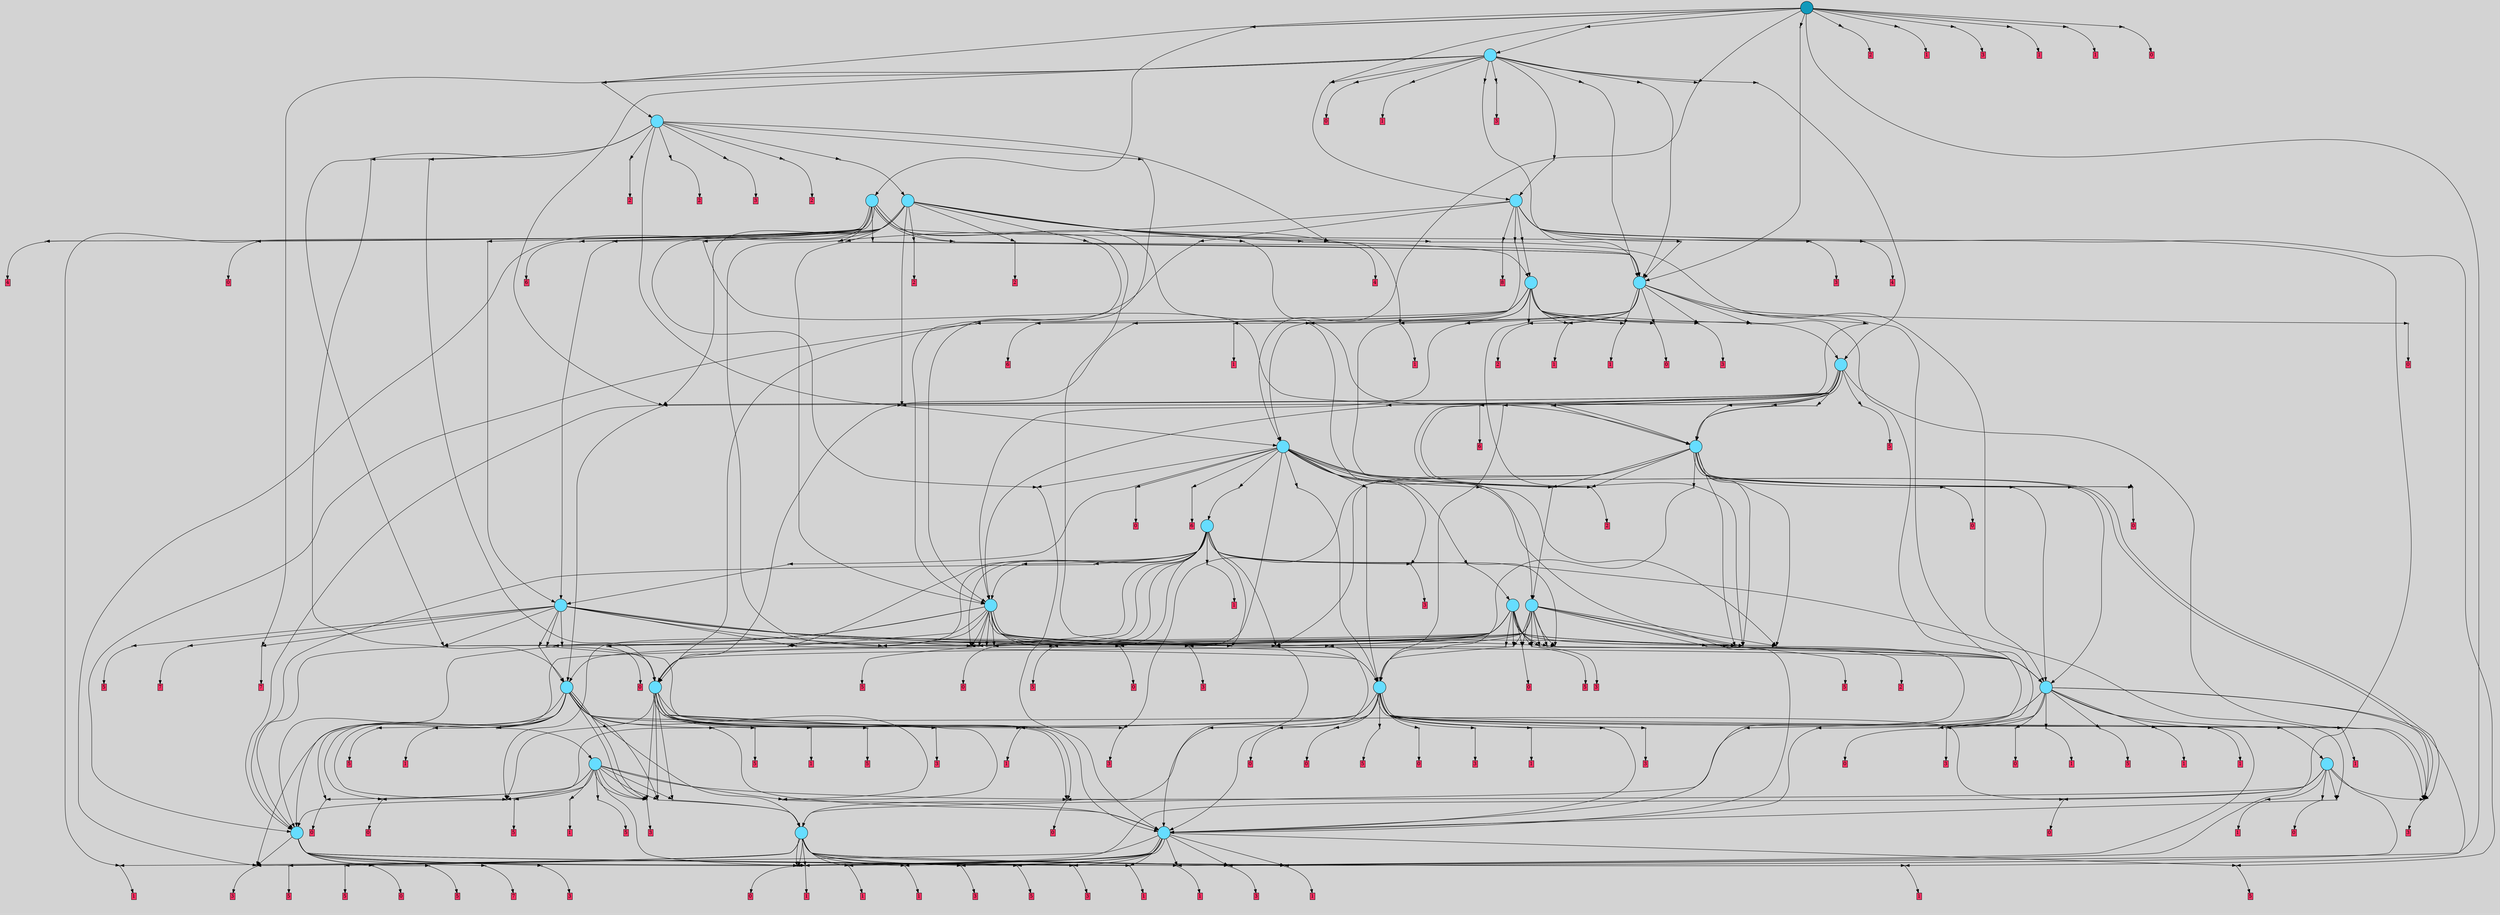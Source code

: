 // File exported with GEGELATI v1.3.1
// On the 2024-07-15 15:25:45
// With the MARL::MarlTPGGraphDotExporter
digraph{
	graph[pad = "0.212, 0.055" bgcolor = lightgray]
	node[shape=circle style = filled label = ""]
		T0 [fillcolor="#66ddff"]
		T1 [fillcolor="#66ddff"]
		T2 [fillcolor="#66ddff"]
		T3 [fillcolor="#66ddff"]
		T4 [fillcolor="#66ddff"]
		T5 [fillcolor="#66ddff"]
		T6 [fillcolor="#66ddff"]
		T7 [fillcolor="#66ddff"]
		T8 [fillcolor="#66ddff"]
		T9 [fillcolor="#66ddff"]
		T10 [fillcolor="#66ddff"]
		T12 [fillcolor="#66ddff"]
		T13 [fillcolor="#66ddff"]
		T14 [fillcolor="#66ddff"]
		T15 [fillcolor="#66ddff"]
		T16 [fillcolor="#66ddff"]
		T17 [fillcolor="#66ddff"]
		T18 [fillcolor="#66ddff"]
		T19 [fillcolor="#66ddff"]
		T21 [fillcolor="#66ddff"]
		T23 [fillcolor="#66ddff"]
		T65 [fillcolor="#66ddff"]
		T587 [fillcolor="#66ddff"]
		T729 [fillcolor="#66ddff"]
		T762 [fillcolor="#1199bb"]
		P41048 [fillcolor="#cccccc" shape=point] //
		I41048 [shape=box style=invis label="7|0&2|6#4|6&#92;n1|5&2|2#0|4&#92;n5|2&4|0#4|2&#92;n1|1&1|7#3|3&#92;n"]
		P41048 -> I41048[style=invis]
		A20119 [fillcolor="#ff3366" shape=box margin=0.03 width=0 height=0 label="1"]
		T0 -> P41048 -> A20119
		P41049 [fillcolor="#cccccc" shape=point] //
		I41049 [shape=box style=invis label="5|4&4|7#1|7&#92;n7|4&4|7#0|3&#92;n0|0&2|5#0|4&#92;n3|5&4|6#0|6&#92;n"]
		P41049 -> I41049[style=invis]
		A20120 [fillcolor="#ff3366" shape=box margin=0.03 width=0 height=0 label="3"]
		T0 -> P41049 -> A20120
		P41050 [fillcolor="#cccccc" shape=point] //
		I41050 [shape=box style=invis label="2|0&0|0#3|4&#92;n6|0&4|7#4|2&#92;n0|7&0|7#2|3&#92;n7|7&1|7#0|4&#92;n5|7&2|6#2|0&#92;n7|4&1|3#3|3&#92;n"]
		P41050 -> I41050[style=invis]
		A20121 [fillcolor="#ff3366" shape=box margin=0.03 width=0 height=0 label="3"]
		T0 -> P41050 -> A20121
		P41051 [fillcolor="#cccccc" shape=point] //
		I41051 [shape=box style=invis label="0|0&0|1#2|4&#92;n"]
		P41051 -> I41051[style=invis]
		A20122 [fillcolor="#ff3366" shape=box margin=0.03 width=0 height=0 label="1"]
		T0 -> P41051 -> A20122
		P41052 [fillcolor="#cccccc" shape=point] //
		I41052 [shape=box style=invis label="2|0&2|1#1|6&#92;n8|4&2|1#3|3&#92;n"]
		P41052 -> I41052[style=invis]
		A20123 [fillcolor="#ff3366" shape=box margin=0.03 width=0 height=0 label="0"]
		T0 -> P41052 -> A20123
		P41053 [fillcolor="#cccccc" shape=point] //
		I41053 [shape=box style=invis label="8|4&1|1#3|3&#92;n2|0&2|1#1|6&#92;n"]
		P41053 -> I41053[style=invis]
		A20124 [fillcolor="#ff3366" shape=box margin=0.03 width=0 height=0 label="0"]
		T0 -> P41053 -> A20124
		P41054 [fillcolor="#cccccc" shape=point] //
		I41054 [shape=box style=invis label="0|6&3|6#4|6&#92;n7|3&1|1#0|3&#92;n5|1&2|7#3|7&#92;n6|3&3|4#1|7&#92;n"]
		P41054 -> I41054[style=invis]
		A20125 [fillcolor="#ff3366" shape=box margin=0.03 width=0 height=0 label="1"]
		T0 -> P41054 -> A20125
		P41055 [fillcolor="#cccccc" shape=point] //
		I41055 [shape=box style=invis label="2|3&0|3#0|1&#92;n7|4&3|4#1|1&#92;n7|0&3|6#4|6&#92;n1|3&1|4#0|6&#92;n"]
		P41055 -> I41055[style=invis]
		A20126 [fillcolor="#ff3366" shape=box margin=0.03 width=0 height=0 label="5"]
		T0 -> P41055 -> A20126
		P41056 [fillcolor="#cccccc" shape=point] //
		I41056 [shape=box style=invis label="7|0&2|7#4|1&#92;n4|4&2|5#1|1&#92;n8|5&3|3#4|2&#92;n2|5&2|3#2|0&#92;n5|4&1|6#4|7&#92;n0|3&3|0#0|6&#92;n"]
		P41056 -> I41056[style=invis]
		A20127 [fillcolor="#ff3366" shape=box margin=0.03 width=0 height=0 label="7"]
		T0 -> P41056 -> A20127
		P41057 [fillcolor="#cccccc" shape=point] //
		I41057 [shape=box style=invis label="1|4&2|5#2|3&#92;n6|4&3|5#1|6&#92;n8|7&3|5#4|2&#92;n3|0&4|0#2|5&#92;n"]
		P41057 -> I41057[style=invis]
		A20128 [fillcolor="#ff3366" shape=box margin=0.03 width=0 height=0 label="3"]
		T0 -> P41057 -> A20128
		T1 -> P41048
		P41058 [fillcolor="#cccccc" shape=point] //
		I41058 [shape=box style=invis label="7|1&3|3#3|3&#92;n5|4&4|7#1|7&#92;n7|4&4|7#0|3&#92;n0|0&2|5#0|4&#92;n3|5&4|6#0|6&#92;n"]
		P41058 -> I41058[style=invis]
		A20129 [fillcolor="#ff3366" shape=box margin=0.03 width=0 height=0 label="3"]
		T1 -> P41058 -> A20129
		T1 -> P41050
		P41059 [fillcolor="#cccccc" shape=point] //
		I41059 [shape=box style=invis label="0|0&0|4#2|4&#92;n"]
		P41059 -> I41059[style=invis]
		A20130 [fillcolor="#ff3366" shape=box margin=0.03 width=0 height=0 label="1"]
		T1 -> P41059 -> A20130
		T1 -> P41053
		T1 -> P41054
		P41060 [fillcolor="#cccccc" shape=point] //
		I41060 [shape=box style=invis label="0|6&3|6#4|6&#92;n5|1&2|7#3|7&#92;n7|3&4|1#0|3&#92;n"]
		P41060 -> I41060[style=invis]
		A20131 [fillcolor="#ff3366" shape=box margin=0.03 width=0 height=0 label="1"]
		T1 -> P41060 -> A20131
		T1 -> P41053
		P41061 [fillcolor="#cccccc" shape=point] //
		I41061 [shape=box style=invis label="7|5&0|1#3|3&#92;n7|3&1|1#0|5&#92;n7|5&2|7#2|3&#92;n0|6&3|6#4|6&#92;n2|0&2|3#1|1&#92;n5|3&1|0#4|5&#92;n"]
		P41061 -> I41061[style=invis]
		A20132 [fillcolor="#ff3366" shape=box margin=0.03 width=0 height=0 label="1"]
		T1 -> P41061 -> A20132
		P41062 [fillcolor="#cccccc" shape=point] //
		I41062 [shape=box style=invis label="0|0&2|5#0|4&#92;n5|4&4|7#1|7&#92;n2|3&0|7#3|6&#92;n5|7&1|0#1|1&#92;n"]
		P41062 -> I41062[style=invis]
		A20133 [fillcolor="#ff3366" shape=box margin=0.03 width=0 height=0 label="3"]
		T1 -> P41062 -> A20133
		T1 -> P41051
		P41063 [fillcolor="#cccccc" shape=point] //
		I41063 [shape=box style=invis label="7|4&3|4#1|1&#92;n7|0&2|6#4|6&#92;n2|3&0|3#0|1&#92;n"]
		P41063 -> I41063[style=invis]
		A20134 [fillcolor="#ff3366" shape=box margin=0.03 width=0 height=0 label="5"]
		T1 -> P41063 -> A20134
		T1 -> P41049
		P41064 [fillcolor="#cccccc" shape=point] //
		I41064 [shape=box style=invis label="7|0&3|6#4|5&#92;n3|2&1|7#3|2&#92;n2|3&0|3#0|1&#92;n4|4&1|7#1|5&#92;n"]
		P41064 -> I41064[style=invis]
		A20135 [fillcolor="#ff3366" shape=box margin=0.03 width=0 height=0 label="5"]
		T1 -> P41064 -> A20135
		T2 -> P41048
		T2 -> P41058
		T2 -> P41050
		T2 -> P41059
		T2 -> P41053
		T2 -> P41060
		T2 -> P41053
		T2 -> P41061
		T2 -> P41062
		P41065 [fillcolor="#cccccc" shape=point] //
		I41065 [shape=box style=invis label="7|0&0|6#4|6&#92;n7|4&3|4#1|1&#92;n"]
		P41065 -> I41065[style=invis]
		A20136 [fillcolor="#ff3366" shape=box margin=0.03 width=0 height=0 label="5"]
		T2 -> P41065 -> A20136
		P41066 [fillcolor="#cccccc" shape=point] //
		I41066 [shape=box style=invis label="4|4&1|7#1|5&#92;n3|2&1|7#3|2&#92;n2|3&0|3#3|1&#92;n7|0&3|6#4|5&#92;n"]
		P41066 -> I41066[style=invis]
		A20137 [fillcolor="#ff3366" shape=box margin=0.03 width=0 height=0 label="5"]
		T2 -> P41066 -> A20137
		P41067 [fillcolor="#cccccc" shape=point] //
		I41067 [shape=box style=invis label="2|0&2|3#1|1&#92;n7|5&0|1#3|3&#92;n5|1&1|0#4|5&#92;n0|6&3|7#4|6&#92;n7|5&2|7#2|3&#92;n"]
		P41067 -> I41067[style=invis]
		A20138 [fillcolor="#ff3366" shape=box margin=0.03 width=0 height=0 label="1"]
		T2 -> P41067 -> A20138
		P41068 [fillcolor="#cccccc" shape=point] //
		I41068 [shape=box style=invis label="4|0&2|4#3|0&#92;n7|3&1|1#0|3&#92;n0|6&3|6#0|6&#92;n2|6&3|7#4|2&#92;n6|3&3|4#1|7&#92;n"]
		P41068 -> I41068[style=invis]
		A20139 [fillcolor="#ff3366" shape=box margin=0.03 width=0 height=0 label="1"]
		T2 -> P41068 -> A20139
		T2 -> P41063
		P41069 [fillcolor="#cccccc" shape=point] //
		I41069 [shape=box style=invis label="7|7&4|0#4|1&#92;n8|6&1|7#0|2&#92;n7|0&0|4#0|7&#92;n5|1&0|6#2|4&#92;n"]
		P41069 -> I41069[style=invis]
		A20140 [fillcolor="#ff3366" shape=box margin=0.03 width=0 height=0 label="0"]
		T3 -> P41069 -> A20140
		P41070 [fillcolor="#cccccc" shape=point] //
		I41070 [shape=box style=invis label="7|5&0|1#3|3&#92;n7|5&1|7#2|3&#92;n2|0&2|3#1|1&#92;n7|3&1|1#0|1&#92;n4|6&1|0#0|5&#92;n0|6&3|6#4|6&#92;n5|0&4|1#2|3&#92;n"]
		P41070 -> I41070[style=invis]
		A20141 [fillcolor="#ff3366" shape=box margin=0.03 width=0 height=0 label="1"]
		T3 -> P41070 -> A20141
		T3 -> P41053
		P41071 [fillcolor="#cccccc" shape=point] //
		I41071 [shape=box style=invis label="4|0&3|4#1|4&#92;n5|6&4|5#1|1&#92;n5|3&2|2#2|6&#92;n"]
		P41071 -> I41071[style=invis]
		T3 -> P41071 -> T1
		P41072 [fillcolor="#cccccc" shape=point] //
		I41072 [shape=box style=invis label="4|5&0|0#0|0&#92;n2|0&2|1#3|6&#92;n8|4&1|1#3|3&#92;n"]
		P41072 -> I41072[style=invis]
		A20142 [fillcolor="#ff3366" shape=box margin=0.03 width=0 height=0 label="0"]
		T3 -> P41072 -> A20142
		P41073 [fillcolor="#cccccc" shape=point] //
		I41073 [shape=box style=invis label="5|0&2|1#1|6&#92;n8|4&1|1#3|3&#92;n"]
		P41073 -> I41073[style=invis]
		A20143 [fillcolor="#ff3366" shape=box margin=0.03 width=0 height=0 label="0"]
		T3 -> P41073 -> A20143
		P41074 [fillcolor="#cccccc" shape=point] //
		I41074 [shape=box style=invis label="2|0&4|0#2|5&#92;n5|3&4|0#1|7&#92;n6|4&3|5#1|6&#92;n"]
		P41074 -> I41074[style=invis]
		A20144 [fillcolor="#ff3366" shape=box margin=0.03 width=0 height=0 label="3"]
		T3 -> P41074 -> A20144
		T3 -> P41061
		P41075 [fillcolor="#cccccc" shape=point] //
		I41075 [shape=box style=invis label="3|0&2|5#0|2&#92;n"]
		P41075 -> I41075[style=invis]
		A20145 [fillcolor="#ff3366" shape=box margin=0.03 width=0 height=0 label="3"]
		T4 -> P41075 -> A20145
		P41076 [fillcolor="#cccccc" shape=point] //
		I41076 [shape=box style=invis label="2|3&0|3#0|1&#92;n5|4&4|3#2|4&#92;n5|4&3|4#1|1&#92;n2|0&2|6#4|6&#92;n0|3&2|5#0|0&#92;n"]
		P41076 -> I41076[style=invis]
		T4 -> P41076 -> T2
		T4 -> P41073
		P41077 [fillcolor="#cccccc" shape=point] //
		I41077 [shape=box style=invis label="7|2&4|6#3|3&#92;n3|0&4|7#3|2&#92;n2|3&0|3#1|5&#92;n"]
		P41077 -> I41077[style=invis]
		T4 -> P41077 -> T2
		P41078 [fillcolor="#cccccc" shape=point] //
		I41078 [shape=box style=invis label="3|2&1|7#4|2&#92;n2|7&0|3#0|1&#92;n7|0&3|6#4|5&#92;n3|7&0|4#2|3&#92;n6|0&1|5#1|4&#92;n4|4&1|7#2|5&#92;n7|2&3|4#1|1&#92;n"]
		P41078 -> I41078[style=invis]
		A20146 [fillcolor="#ff3366" shape=box margin=0.03 width=0 height=0 label="5"]
		T4 -> P41078 -> A20146
		T4 -> P41053
		P41079 [fillcolor="#cccccc" shape=point] //
		I41079 [shape=box style=invis label="2|0&2|1#1|6&#92;n8|1&2|2#4|4&#92;n5|2&3|7#4|2&#92;n5|0&1|0#2|1&#92;n"]
		P41079 -> I41079[style=invis]
		A20147 [fillcolor="#ff3366" shape=box margin=0.03 width=0 height=0 label="0"]
		T4 -> P41079 -> A20147
		P41080 [fillcolor="#cccccc" shape=point] //
		I41080 [shape=box style=invis label="0|6&3|6#0|6&#92;n7|3&1|1#0|3&#92;n4|0&2|4#3|0&#92;n0|3&0|3#2|7&#92;n2|6&3|7#4|2&#92;n6|3&3|4#1|7&#92;n"]
		P41080 -> I41080[style=invis]
		A20148 [fillcolor="#ff3366" shape=box margin=0.03 width=0 height=0 label="1"]
		T4 -> P41080 -> A20148
		P41081 [fillcolor="#cccccc" shape=point] //
		I41081 [shape=box style=invis label="2|3&0|3#0|1&#92;n7|1&3|6#4|6&#92;n"]
		P41081 -> I41081[style=invis]
		A20149 [fillcolor="#ff3366" shape=box margin=0.03 width=0 height=0 label="5"]
		T4 -> P41081 -> A20149
		P41082 [fillcolor="#cccccc" shape=point] //
		I41082 [shape=box style=invis label="2|0&2|1#3|7&#92;n4|5&0|0#0|0&#92;n"]
		P41082 -> I41082[style=invis]
		A20150 [fillcolor="#ff3366" shape=box margin=0.03 width=0 height=0 label="0"]
		T4 -> P41082 -> A20150
		P41083 [fillcolor="#cccccc" shape=point] //
		I41083 [shape=box style=invis label="2|0&2|3#1|1&#92;n7|5&0|1#3|3&#92;n7|3&1|1#0|5&#92;n7|5&2|7#2|3&#92;n0|6&3|6#4|6&#92;n6|4&2|3#2|4&#92;n5|7&1|0#4|5&#92;n"]
		P41083 -> I41083[style=invis]
		T4 -> P41083 -> T0
		P41084 [fillcolor="#cccccc" shape=point] //
		I41084 [shape=box style=invis label="7|5&4|6#4|2&#92;n1|0&4|1#2|3&#92;n5|3&4|7#2|3&#92;n"]
		P41084 -> I41084[style=invis]
		T4 -> P41084 -> T1
		T4 -> P41075
		P41085 [fillcolor="#cccccc" shape=point] //
		I41085 [shape=box style=invis label="2|3&0|3#0|1&#92;n5|4&4|6#2|4&#92;n5|4&3|4#1|1&#92;n2|0&2|6#4|6&#92;n"]
		P41085 -> I41085[style=invis]
		T5 -> P41085 -> T2
		P41086 [fillcolor="#cccccc" shape=point] //
		I41086 [shape=box style=invis label="3|4&4|5#3|3&#92;n4|7&3|3#2|6&#92;n8|0&4|0#3|2&#92;n"]
		P41086 -> I41086[style=invis]
		T5 -> P41086 -> T3
		P41087 [fillcolor="#cccccc" shape=point] //
		I41087 [shape=box style=invis label="6|4&3|5#1|7&#92;n3|0&4|0#2|5&#92;n8|7&2|5#4|2&#92;n1|4&2|5#2|3&#92;n"]
		P41087 -> I41087[style=invis]
		A20151 [fillcolor="#ff3366" shape=box margin=0.03 width=0 height=0 label="3"]
		T5 -> P41087 -> A20151
		P41088 [fillcolor="#cccccc" shape=point] //
		I41088 [shape=box style=invis label="8|6&1|7#0|1&#92;n7|7&4|0#4|1&#92;n7|0&0|4#0|7&#92;n5|1&0|6#2|4&#92;n"]
		P41088 -> I41088[style=invis]
		A20152 [fillcolor="#ff3366" shape=box margin=0.03 width=0 height=0 label="0"]
		T5 -> P41088 -> A20152
		T5 -> P41074
		P41089 [fillcolor="#cccccc" shape=point] //
		I41089 [shape=box style=invis label="7|5&0|1#3|3&#92;n7|5&1|7#2|3&#92;n5|0&4|1#2|3&#92;n7|3&1|1#0|5&#92;n4|6&1|0#0|5&#92;n0|6&3|6#4|6&#92;n2|0&2|3#1|1&#92;n5|3&1|0#4|5&#92;n"]
		P41089 -> I41089[style=invis]
		A20153 [fillcolor="#ff3366" shape=box margin=0.03 width=0 height=0 label="1"]
		T5 -> P41089 -> A20153
		P41090 [fillcolor="#cccccc" shape=point] //
		I41090 [shape=box style=invis label="0|2&4|6#1|3&#92;n2|3&0|3#0|5&#92;n3|2&1|7#3|2&#92;n7|0&3|6#4|6&#92;n7|4&3|4#1|1&#92;n"]
		P41090 -> I41090[style=invis]
		A20154 [fillcolor="#ff3366" shape=box margin=0.03 width=0 height=0 label="5"]
		T5 -> P41090 -> A20154
		P41091 [fillcolor="#cccccc" shape=point] //
		I41091 [shape=box style=invis label="8|7&3|1#0|7&#92;n0|5&3|3#2|2&#92;n4|0&2|4#1|4&#92;n5|6&4|5#1|1&#92;n5|5&4|2#2|6&#92;n"]
		P41091 -> I41091[style=invis]
		T5 -> P41091 -> T1
		T5 -> P41067
		P41092 [fillcolor="#cccccc" shape=point] //
		I41092 [shape=box style=invis label="6|4&2|0#0|7&#92;n0|6&2|2#1|2&#92;n7|6&0|1#4|1&#92;n0|5&4|0#3|3&#92;n3|0&1|2#2|0&#92;n"]
		P41092 -> I41092[style=invis]
		A20155 [fillcolor="#ff3366" shape=box margin=0.03 width=0 height=0 label="0"]
		T5 -> P41092 -> A20155
		P41093 [fillcolor="#cccccc" shape=point] //
		I41093 [shape=box style=invis label="3|1&1|1#0|3&#92;n7|0&4|3#3|5&#92;n8|2&0|0#2|6&#92;n"]
		P41093 -> I41093[style=invis]
		A20156 [fillcolor="#ff3366" shape=box margin=0.03 width=0 height=0 label="1"]
		T5 -> P41093 -> A20156
		P41094 [fillcolor="#cccccc" shape=point] //
		I41094 [shape=box style=invis label="7|0&2|6#4|6&#92;n5|2&4|0#1|2&#92;n1|5&2|2#0|4&#92;n1|1&1|7#3|3&#92;n"]
		P41094 -> I41094[style=invis]
		A20157 [fillcolor="#ff3366" shape=box margin=0.03 width=0 height=0 label="1"]
		T5 -> P41094 -> A20157
		T6 -> P41075
		T6 -> P41076
		T6 -> P41073
		T6 -> P41077
		P41095 [fillcolor="#cccccc" shape=point] //
		I41095 [shape=box style=invis label="7|0&3|6#4|5&#92;n2|7&0|3#0|1&#92;n4|4&1|7#2|5&#92;n3|2&1|7#3|2&#92;n7|4&3|4#1|1&#92;n"]
		P41095 -> I41095[style=invis]
		A20158 [fillcolor="#ff3366" shape=box margin=0.03 width=0 height=0 label="5"]
		T6 -> P41095 -> A20158
		P41096 [fillcolor="#cccccc" shape=point] //
		I41096 [shape=box style=invis label="5|1&0|1#4|6&#92;n0|6&3|6#0|2&#92;n1|0&4|5#3|0&#92;n6|3&4|3#1|7&#92;n1|5&0|0#3|0&#92;n2|1&3|6#4|4&#92;n2|6&3|7#4|0&#92;n0|2&4|4#2|3&#92;n"]
		P41096 -> I41096[style=invis]
		A20159 [fillcolor="#ff3366" shape=box margin=0.03 width=0 height=0 label="1"]
		T6 -> P41096 -> A20159
		P41097 [fillcolor="#cccccc" shape=point] //
		I41097 [shape=box style=invis label="7|0&3|6#4|6&#92;n7|4&3|3#0|1&#92;n2|3&0|3#0|1&#92;n"]
		P41097 -> I41097[style=invis]
		A20160 [fillcolor="#ff3366" shape=box margin=0.03 width=0 height=0 label="5"]
		T6 -> P41097 -> A20160
		P41098 [fillcolor="#cccccc" shape=point] //
		I41098 [shape=box style=invis label="0|0&2|6#0|4&#92;n3|0&2|2#3|0&#92;n3|5&4|6#0|6&#92;n"]
		P41098 -> I41098[style=invis]
		A20161 [fillcolor="#ff3366" shape=box margin=0.03 width=0 height=0 label="3"]
		T6 -> P41098 -> A20161
		T6 -> P41083
		T6 -> P41084
		T6 -> P41098
		P41099 [fillcolor="#cccccc" shape=point] //
		I41099 [shape=box style=invis label="6|4&3|5#1|6&#92;n3|0&4|0#2|5&#92;n8|4&2|5#4|2&#92;n3|3&4|0#1|7&#92;n"]
		P41099 -> I41099[style=invis]
		A20162 [fillcolor="#ff3366" shape=box margin=0.03 width=0 height=0 label="3"]
		T6 -> P41099 -> A20162
		T6 -> P41073
		T7 -> P41075
		T7 -> P41076
		P41100 [fillcolor="#cccccc" shape=point] //
		I41100 [shape=box style=invis label="3|0&4|7#3|2&#92;n7|2&4|6#3|3&#92;n2|4&0|3#1|5&#92;n"]
		P41100 -> I41100[style=invis]
		T7 -> P41100 -> T2
		T7 -> P41079
		P41101 [fillcolor="#cccccc" shape=point] //
		I41101 [shape=box style=invis label="6|3&3|4#1|7&#92;n0|6&3|6#1|0&#92;n3|5&2|1#2|3&#92;n0|3&1|3#2|7&#92;n6|0&4|5#4|3&#92;n1|3&4|2#2|2&#92;n4|6&3|0#4|2&#92;n"]
		P41101 -> I41101[style=invis]
		T7 -> P41101 -> T4
		P41102 [fillcolor="#cccccc" shape=point] //
		I41102 [shape=box style=invis label="1|0&1|3#0|6&#92;n8|1&0|3#3|0&#92;n"]
		P41102 -> I41102[style=invis]
		A20163 [fillcolor="#ff3366" shape=box margin=0.03 width=0 height=0 label="5"]
		T7 -> P41102 -> A20163
		T7 -> P41083
		T7 -> P41084
		T7 -> P41075
		T7 -> P41050
		P41103 [fillcolor="#cccccc" shape=point] //
		I41103 [shape=box style=invis label="0|7&0|4#1|2&#92;n3|0&2|6#4|6&#92;n1|1&1|7#3|3&#92;n5|2&4|0#4|2&#92;n1|5&2|2#0|4&#92;n"]
		P41103 -> I41103[style=invis]
		A20164 [fillcolor="#ff3366" shape=box margin=0.03 width=0 height=0 label="1"]
		T7 -> P41103 -> A20164
		T7 -> P41069
		P41104 [fillcolor="#cccccc" shape=point] //
		I41104 [shape=box style=invis label="5|6&3|6#0|6&#92;n7|3&1|1#0|3&#92;n4|0&2|4#3|0&#92;n0|3&0|3#2|7&#92;n2|6&3|7#4|2&#92;n6|3&3|4#1|7&#92;n1|7&2|4#0|6&#92;n"]
		P41104 -> I41104[style=invis]
		A20165 [fillcolor="#ff3366" shape=box margin=0.03 width=0 height=0 label="1"]
		T7 -> P41104 -> A20165
		P41105 [fillcolor="#cccccc" shape=point] //
		I41105 [shape=box style=invis label="7|0&0|2#2|7&#92;n5|3&4|7#2|3&#92;n7|5&4|6#4|2&#92;n"]
		P41105 -> I41105[style=invis]
		T7 -> P41105 -> T1
		T7 -> P41082
		P41106 [fillcolor="#cccccc" shape=point] //
		I41106 [shape=box style=invis label="0|3&2|5#0|0&#92;n5|4&4|3#2|4&#92;n5|4&3|4#1|1&#92;n2|0&2|6#4|6&#92;n4|3&0|3#0|1&#92;n"]
		P41106 -> I41106[style=invis]
		T8 -> P41106 -> T2
		P41107 [fillcolor="#cccccc" shape=point] //
		I41107 [shape=box style=invis label="2|1&1|7#0|6&#92;n3|6&4|1#0|6&#92;n5|0&1|3#3|0&#92;n"]
		P41107 -> I41107[style=invis]
		A20166 [fillcolor="#ff3366" shape=box margin=0.03 width=0 height=0 label="0"]
		T8 -> P41107 -> A20166
		P41108 [fillcolor="#cccccc" shape=point] //
		I41108 [shape=box style=invis label="2|0&2|1#1|6&#92;n5|0&1|0#2|1&#92;n1|1&1|1#4|4&#92;n5|2&3|7#4|2&#92;n8|5&2|2#4|4&#92;n"]
		P41108 -> I41108[style=invis]
		A20167 [fillcolor="#ff3366" shape=box margin=0.03 width=0 height=0 label="0"]
		T8 -> P41108 -> A20167
		P41109 [fillcolor="#cccccc" shape=point] //
		I41109 [shape=box style=invis label="7|4&3|3#0|1&#92;n2|3&4|3#0|1&#92;n0|4&0|3#0|2&#92;n"]
		P41109 -> I41109[style=invis]
		A20168 [fillcolor="#ff3366" shape=box margin=0.03 width=0 height=0 label="5"]
		T8 -> P41109 -> A20168
		P41110 [fillcolor="#cccccc" shape=point] //
		I41110 [shape=box style=invis label="4|5&2|3#1|4&#92;n2|0&2|1#3|4&#92;n8|2&3|6#0|0&#92;n4|5&1|0#0|0&#92;n8|4&1|1#3|3&#92;n"]
		P41110 -> I41110[style=invis]
		A20169 [fillcolor="#ff3366" shape=box margin=0.03 width=0 height=0 label="0"]
		T8 -> P41110 -> A20169
		T8 -> P41083
		P41111 [fillcolor="#cccccc" shape=point] //
		I41111 [shape=box style=invis label="5|3&4|7#2|3&#92;n7|0&2|5#0|1&#92;n1|0&4|1#2|3&#92;n7|5&4|6#4|2&#92;n"]
		P41111 -> I41111[style=invis]
		T8 -> P41111 -> T1
		P41112 [fillcolor="#cccccc" shape=point] //
		I41112 [shape=box style=invis label="6|5&2|1#0|6&#92;n5|2&3|5#2|6&#92;n1|4&2|5#2|3&#92;n3|0&4|0#2|5&#92;n"]
		P41112 -> I41112[style=invis]
		A20170 [fillcolor="#ff3366" shape=box margin=0.03 width=0 height=0 label="3"]
		T8 -> P41112 -> A20170
		T8 -> P41074
		P41113 [fillcolor="#cccccc" shape=point] //
		I41113 [shape=box style=invis label="5|6&3|6#0|6&#92;n7|3&1|1#0|3&#92;n0|3&0|3#2|7&#92;n4|3&2|4#3|0&#92;n2|6&3|7#4|2&#92;n6|3&3|4#1|7&#92;n1|7&2|4#0|6&#92;n"]
		P41113 -> I41113[style=invis]
		A20171 [fillcolor="#ff3366" shape=box margin=0.03 width=0 height=0 label="1"]
		T8 -> P41113 -> A20171
		P41114 [fillcolor="#cccccc" shape=point] //
		I41114 [shape=box style=invis label="7|5&0|1#3|3&#92;n0|6&3|7#4|6&#92;n2|3&2|3#1|1&#92;n7|5&2|2#2|3&#92;n"]
		P41114 -> I41114[style=invis]
		A20172 [fillcolor="#ff3366" shape=box margin=0.03 width=0 height=0 label="1"]
		T8 -> P41114 -> A20172
		T8 -> P41104
		P41115 [fillcolor="#cccccc" shape=point] //
		I41115 [shape=box style=invis label="8|2&4|1#2|2&#92;n6|2&3|5#1|6&#92;n1|4&2|5#2|3&#92;n3|0&4|0#2|5&#92;n8|7&2|5#4|2&#92;n3|1&4|5#2|5&#92;n"]
		P41115 -> I41115[style=invis]
		A20173 [fillcolor="#ff3366" shape=box margin=0.03 width=0 height=0 label="3"]
		T8 -> P41115 -> A20173
		T8 -> P41054
		T8 -> P41074
		P41116 [fillcolor="#cccccc" shape=point] //
		I41116 [shape=box style=invis label="2|3&0|3#0|1&#92;n5|4&4|3#2|4&#92;n5|4&3|4#1|1&#92;n2|0&2|6#4|6&#92;n4|7&1|6#2|6&#92;n0|3&2|5#0|2&#92;n"]
		P41116 -> I41116[style=invis]
		T9 -> P41116 -> T5
		P41117 [fillcolor="#cccccc" shape=point] //
		I41117 [shape=box style=invis label="8|1&2|4#3|5&#92;n8|3&0|1#3|3&#92;n1|0&2|1#1|6&#92;n"]
		P41117 -> I41117[style=invis]
		A20174 [fillcolor="#ff3366" shape=box margin=0.03 width=0 height=0 label="0"]
		T9 -> P41117 -> A20174
		P41118 [fillcolor="#cccccc" shape=point] //
		I41118 [shape=box style=invis label="0|2&1|7#4|2&#92;n7|2&3|4#1|1&#92;n3|1&0|4#2|3&#92;n7|0&3|6#4|5&#92;n4|4&1|7#2|5&#92;n4|3&3|7#2|3&#92;n2|7&4|3#0|1&#92;n6|3&4|6#3|0&#92;n"]
		P41118 -> I41118[style=invis]
		T9 -> P41118 -> T6
		P41119 [fillcolor="#cccccc" shape=point] //
		I41119 [shape=box style=invis label="2|6&3|6#0|6&#92;n7|3&1|1#0|3&#92;n0|3&0|3#2|7&#92;n4|0&2|4#3|0&#92;n2|0&3|7#4|2&#92;n6|3&3|0#1|7&#92;n"]
		P41119 -> I41119[style=invis]
		T9 -> P41119 -> T8
		P41120 [fillcolor="#cccccc" shape=point] //
		I41120 [shape=box style=invis label="0|7&0|7#2|5&#92;n7|0&4|6#2|7&#92;n2|1&4|0#3|7&#92;n0|1&4|2#4|5&#92;n8|5&2|7#1|3&#92;n5|6&4|1#4|4&#92;n3|4&2|3#1|4&#92;n3|5&2|7#2|3&#92;n2|4&0|0#3|0&#92;n"]
		P41120 -> I41120[style=invis]
		T9 -> P41120 -> T0
		P41121 [fillcolor="#cccccc" shape=point] //
		I41121 [shape=box style=invis label="5|3&4|6#2|3&#92;n7|5&4|6#4|2&#92;n1|0&4|1#2|3&#92;n1|6&0|2#1|5&#92;n"]
		P41121 -> I41121[style=invis]
		T9 -> P41121 -> T1
		P41122 [fillcolor="#cccccc" shape=point] //
		I41122 [shape=box style=invis label="3|0&2|3#3|0&#92;n8|5&4|6#0|6&#92;n0|0&2|6#0|4&#92;n"]
		P41122 -> I41122[style=invis]
		A20175 [fillcolor="#ff3366" shape=box margin=0.03 width=0 height=0 label="3"]
		T9 -> P41122 -> A20175
		P41123 [fillcolor="#cccccc" shape=point] //
		I41123 [shape=box style=invis label="3|0&1|1#4|6&#92;n1|4&2|0#3|5&#92;n1|6&0|3#1|1&#92;n2|5&0|6#4|7&#92;n8|3&2|6#2|1&#92;n4|2&2|5#2|1&#92;n"]
		P41123 -> I41123[style=invis]
		A20176 [fillcolor="#ff3366" shape=box margin=0.03 width=0 height=0 label="5"]
		T9 -> P41123 -> A20176
		P41124 [fillcolor="#cccccc" shape=point] //
		I41124 [shape=box style=invis label="6|4&3|7#3|7&#92;n6|0&4|7#4|2&#92;n7|4&1|3#3|3&#92;n5|7&2|6#3|0&#92;n7|7&1|7#3|4&#92;n6|5&4|1#1|0&#92;n0|7&0|7#2|3&#92;n"]
		P41124 -> I41124[style=invis]
		T9 -> P41124 -> T7
		P41125 [fillcolor="#cccccc" shape=point] //
		I41125 [shape=box style=invis label="8|2&1|1#3|3&#92;n4|6&4|1#2|3&#92;n"]
		P41125 -> I41125[style=invis]
		A20177 [fillcolor="#ff3366" shape=box margin=0.03 width=0 height=0 label="0"]
		T9 -> P41125 -> A20177
		P41126 [fillcolor="#cccccc" shape=point] //
		I41126 [shape=box style=invis label="7|5&3|7#4|6&#92;n1|3&4|3#1|3&#92;n5|5&4|7#4|3&#92;n2|5&1|2#3|3&#92;n3|7&4|0#4|4&#92;n6|4&1|3#2|4&#92;n7|3&4|1#0|2&#92;n1|0&4|1#2|4&#92;n2|6&0|3#4|5&#92;n7|5&2|4#2|3&#92;n"]
		P41126 -> I41126[style=invis]
		T9 -> P41126 -> T0
		P41127 [fillcolor="#cccccc" shape=point] //
		I41127 [shape=box style=invis label="5|2&4|5#2|0&#92;n2|0&2|1#3|5&#92;n"]
		P41127 -> I41127[style=invis]
		A20178 [fillcolor="#ff3366" shape=box margin=0.03 width=0 height=0 label="0"]
		T9 -> P41127 -> A20178
		P41128 [fillcolor="#cccccc" shape=point] //
		I41128 [shape=box style=invis label="1|7&0|6#4|0&#92;n1|2&2|1#0|0&#92;n4|0&2|0#4|0&#92;n2|4&4|1#1|5&#92;n"]
		P41128 -> I41128[style=invis]
		A20179 [fillcolor="#ff3366" shape=box margin=0.03 width=0 height=0 label="5"]
		T9 -> P41128 -> A20179
		T9 -> P41121
		P41129 [fillcolor="#cccccc" shape=point] //
		I41129 [shape=box style=invis label="7|4&2|0#1|4&#92;n7|0&3|6#1|2&#92;n8|2&1|1#0|5&#92;n1|5&3|4#3|5&#92;n6|0&0|2#1|1&#92;n"]
		P41129 -> I41129[style=invis]
		T10 -> P41129 -> T5
		T10 -> P41117
		T10 -> P41118
		P41130 [fillcolor="#cccccc" shape=point] //
		I41130 [shape=box style=invis label="0|7&0|7#2|5&#92;n7|0&4|6#2|7&#92;n5|6&4|1#4|4&#92;n0|1&4|2#4|5&#92;n8|5&2|7#0|3&#92;n2|4&0|0#3|0&#92;n7|5&2|7#2|3&#92;n2|6&4|0#0|3&#92;n2|1&4|0#3|7&#92;n"]
		P41130 -> I41130[style=invis]
		T10 -> P41130 -> T0
		T10 -> P41121
		T10 -> P41123
		T10 -> P41124
		P41131 [fillcolor="#cccccc" shape=point] //
		I41131 [shape=box style=invis label="8|0&1|1#3|3&#92;n"]
		P41131 -> I41131[style=invis]
		T10 -> P41131 -> T9
		T10 -> P41126
		T10 -> P41127
		T10 -> P41128
		T10 -> P41116
		P41132 [fillcolor="#cccccc" shape=point] //
		I41132 [shape=box style=invis label="1|1&2|7#3|3&#92;n0|5&4|4#2|2&#92;n5|2&4|0#1|2&#92;n1|5&2|2#0|4&#92;n7|0&2|6#4|6&#92;n"]
		P41132 -> I41132[style=invis]
		A20180 [fillcolor="#ff3366" shape=box margin=0.03 width=0 height=0 label="1"]
		T10 -> P41132 -> A20180
		T10 -> P41071
		P41133 [fillcolor="#cccccc" shape=point] //
		I41133 [shape=box style=invis label="6|7&4|3#1|2&#92;n3|0&2|5#2|7&#92;n"]
		P41133 -> I41133[style=invis]
		A20181 [fillcolor="#ff3366" shape=box margin=0.03 width=0 height=0 label="3"]
		T10 -> P41133 -> A20181
		P41134 [fillcolor="#cccccc" shape=point] //
		I41134 [shape=box style=invis label="0|3&2|5#0|2&#92;n5|4&4|3#2|4&#92;n1|0&1|2#1|5&#92;n2|0&2|6#4|3&#92;n4|7&1|6#2|6&#92;n"]
		P41134 -> I41134[style=invis]
		T12 -> P41134 -> T5
		P41135 [fillcolor="#cccccc" shape=point] //
		I41135 [shape=box style=invis label="8|3&0|1#0|3&#92;n8|1&2|4#3|5&#92;n1|0&2|1#1|6&#92;n"]
		P41135 -> I41135[style=invis]
		A20182 [fillcolor="#ff3366" shape=box margin=0.03 width=0 height=0 label="0"]
		T12 -> P41135 -> A20182
		T12 -> P41118
		P41136 [fillcolor="#cccccc" shape=point] //
		I41136 [shape=box style=invis label="7|3&1|1#0|3&#92;n2|6&3|6#1|6&#92;n4|0&2|4#3|0&#92;n2|0&3|7#4|2&#92;n6|3&3|2#1|7&#92;n"]
		P41136 -> I41136[style=invis]
		T12 -> P41136 -> T8
		P41137 [fillcolor="#cccccc" shape=point] //
		I41137 [shape=box style=invis label="0|7&0|7#2|5&#92;n7|0&4|6#2|7&#92;n5|6&4|1#4|4&#92;n0|1&4|2#0|5&#92;n2|1&4|0#3|7&#92;n8|5&2|7#1|3&#92;n3|4&2|3#1|4&#92;n7|5&2|7#2|3&#92;n2|4&0|0#3|0&#92;n2|7&2|6#2|6&#92;n"]
		P41137 -> I41137[style=invis]
		T12 -> P41137 -> T0
		T12 -> P41121
		P41138 [fillcolor="#cccccc" shape=point] //
		I41138 [shape=box style=invis label="8|7&1|6#2|1&#92;n3|1&0|6#2|6&#92;n8|3&0|3#4|2&#92;n3|2&1|1#4|6&#92;n0|0&0|1#2|5&#92;n4|5&4|5#3|3&#92;n"]
		P41138 -> I41138[style=invis]
		A20183 [fillcolor="#ff3366" shape=box margin=0.03 width=0 height=0 label="5"]
		T12 -> P41138 -> A20183
		T12 -> P41126
		P41139 [fillcolor="#cccccc" shape=point] //
		I41139 [shape=box style=invis label="3|6&4|1#4|7&#92;n3|3&4|4#4|1&#92;n5|0&2|1#2|4&#92;n7|2&1|1#3|3&#92;n4|7&1|6#2|6&#92;n0|3&2|5#0|2&#92;n"]
		P41139 -> I41139[style=invis]
		T12 -> P41139 -> T5
		P41140 [fillcolor="#cccccc" shape=point] //
		I41140 [shape=box style=invis label="0|6&0|2#4|3&#92;n6|1&4|4#4|0&#92;n4|6&2|2#0|3&#92;n4|5&2|0#3|6&#92;n3|1&1|2#3|1&#92;n4|0&2|7#2|7&#92;n2|4&4|3#4|2&#92;n"]
		P41140 -> I41140[style=invis]
		T12 -> P41140 -> T1
		P41141 [fillcolor="#cccccc" shape=point] //
		I41141 [shape=box style=invis label="6|0&0|3#1|3&#92;n2|0&3|4#2|5&#92;n"]
		P41141 -> I41141[style=invis]
		A20184 [fillcolor="#ff3366" shape=box margin=0.03 width=0 height=0 label="2"]
		T12 -> P41141 -> A20184
		P41142 [fillcolor="#cccccc" shape=point] //
		I41142 [shape=box style=invis label="5|0&3|1#0|4&#92;n"]
		P41142 -> I41142[style=invis]
		A20185 [fillcolor="#ff3366" shape=box margin=0.03 width=0 height=0 label="5"]
		T12 -> P41142 -> A20185
		T12 -> P41129
		P41143 [fillcolor="#cccccc" shape=point] //
		I41143 [shape=box style=invis label="6|0&4|7#4|2&#92;n0|7&0|7#2|3&#92;n5|7&2|6#2|0&#92;n7|7&1|7#3|4&#92;n6|5&4|1#1|0&#92;n7|4&1|3#3|3&#92;n"]
		P41143 -> I41143[style=invis]
		A20186 [fillcolor="#ff3366" shape=box margin=0.03 width=0 height=0 label="3"]
		T12 -> P41143 -> A20186
		P41144 [fillcolor="#cccccc" shape=point] //
		I41144 [shape=box style=invis label="2|3&1|4#2|0&#92;n5|1&0|3#2|1&#92;n8|4&1|6#0|1&#92;n6|2&0|7#0|5&#92;n7|5&4|6#4|2&#92;n6|7&0|2#1|7&#92;n6|0&1|1#3|2&#92;n"]
		P41144 -> I41144[style=invis]
		T12 -> P41144 -> T1
		T13 -> P41134
		T13 -> P41135
		T13 -> P41118
		T13 -> P41136
		T13 -> P41137
		T13 -> P41121
		T13 -> P41138
		T13 -> P41126
		P41145 [fillcolor="#cccccc" shape=point] //
		I41145 [shape=box style=invis label="4|4&1|7#2|5&#92;n2|7&0|3#0|1&#92;n7|0&3|6#4|5&#92;n0|2&1|7#4|2&#92;n6|0&1|5#1|4&#92;n3|7&0|4#2|1&#92;n7|2&3|4#1|1&#92;n"]
		P41145 -> I41145[style=invis]
		T13 -> P41145 -> T6
		P41146 [fillcolor="#cccccc" shape=point] //
		I41146 [shape=box style=invis label="5|0&2|1#2|4&#92;n3|3&4|4#4|1&#92;n7|2&1|1#3|3&#92;n5|4&4|3#2|4&#92;n4|7&1|6#2|6&#92;n0|3&2|5#0|2&#92;n"]
		P41146 -> I41146[style=invis]
		T13 -> P41146 -> T5
		T13 -> P41140
		T13 -> P41141
		T13 -> P41142
		T13 -> P41143
		T13 -> P41083
		T14 -> P41116
		T14 -> P41118
		P41147 [fillcolor="#cccccc" shape=point] //
		I41147 [shape=box style=invis label="2|6&3|6#1|6&#92;n7|3&1|1#0|3&#92;n4|0&2|4#3|0&#92;n2|0&3|7#4|2&#92;n3|3&4|7#0|3&#92;n6|3&3|0#1|7&#92;n"]
		P41147 -> I41147[style=invis]
		T14 -> P41147 -> T8
		T14 -> P41137
		T14 -> P41121
		P41148 [fillcolor="#cccccc" shape=point] //
		I41148 [shape=box style=invis label="8|7&1|6#2|1&#92;n3|1&0|6#2|6&#92;n8|3&0|3#4|2&#92;n3|2&1|1#4|6&#92;n4|5&4|5#3|3&#92;n0|0&2|1#2|5&#92;n"]
		P41148 -> I41148[style=invis]
		A20187 [fillcolor="#ff3366" shape=box margin=0.03 width=0 height=0 label="5"]
		T14 -> P41148 -> A20187
		P41149 [fillcolor="#cccccc" shape=point] //
		I41149 [shape=box style=invis label="6|4&3|7#3|7&#92;n7|3&2|0#1|6&#92;n7|4&1|3#3|3&#92;n5|7&2|6#3|0&#92;n6|0&4|7#4|2&#92;n7|7&1|7#3|4&#92;n6|5&4|1#1|0&#92;n0|7&0|7#3|3&#92;n"]
		P41149 -> I41149[style=invis]
		T14 -> P41149 -> T7
		T14 -> P41126
		P41150 [fillcolor="#cccccc" shape=point] //
		I41150 [shape=box style=invis label="0|2&1|7#4|2&#92;n2|7&0|3#0|1&#92;n7|0&3|6#4|5&#92;n4|4&1|7#2|5&#92;n6|0&1|5#1|4&#92;n3|7&0|4#2|3&#92;n7|2&3|4#1|1&#92;n"]
		P41150 -> I41150[style=invis]
		T14 -> P41150 -> T6
		P41151 [fillcolor="#cccccc" shape=point] //
		I41151 [shape=box style=invis label="5|0&2|1#2|4&#92;n4|7&1|6#2|6&#92;n7|2&1|1#3|3&#92;n5|4&4|3#3|4&#92;n3|3&4|4#4|1&#92;n0|3&2|5#0|2&#92;n"]
		P41151 -> I41151[style=invis]
		A20188 [fillcolor="#ff3366" shape=box margin=0.03 width=0 height=0 label="7"]
		T14 -> P41151 -> A20188
		P41152 [fillcolor="#cccccc" shape=point] //
		I41152 [shape=box style=invis label="1|0&0|7#3|4&#92;n3|5&2|3#1|2&#92;n"]
		P41152 -> I41152[style=invis]
		A20189 [fillcolor="#ff3366" shape=box margin=0.03 width=0 height=0 label="7"]
		T14 -> P41152 -> A20189
		T14 -> P41141
		T14 -> P41129
		P41153 [fillcolor="#cccccc" shape=point] //
		I41153 [shape=box style=invis label="4|5&1|0#3|6&#92;n1|1&0|7#4|0&#92;n6|1&4|4#4|0&#92;n0|6&0|3#4|3&#92;n4|0&2|7#0|7&#92;n4|6&2|2#0|3&#92;n"]
		P41153 -> I41153[style=invis]
		T14 -> P41153 -> T1
		P41154 [fillcolor="#cccccc" shape=point] //
		I41154 [shape=box style=invis label="8|2&3|1#0|4&#92;n7|0&1|2#4|4&#92;n3|7&4|1#0|6&#92;n"]
		P41154 -> I41154[style=invis]
		A20190 [fillcolor="#ff3366" shape=box margin=0.03 width=0 height=0 label="0"]
		T15 -> P41154 -> A20190
		P41155 [fillcolor="#cccccc" shape=point] //
		I41155 [shape=box style=invis label="0|7&4|7#2|5&#92;n7|0&4|6#2|7&#92;n5|6&4|1#4|4&#92;n3|3&2|3#1|7&#92;n8|5&2|7#1|3&#92;n1|0&1|6#0|7&#92;n2|1&4|0#3|7&#92;n0|1&4|2#0|5&#92;n2|4&0|5#3|0&#92;n"]
		P41155 -> I41155[style=invis]
		T15 -> P41155 -> T12
		T15 -> P41121
		P41156 [fillcolor="#cccccc" shape=point] //
		I41156 [shape=box style=invis label="3|2&0|5#0|2&#92;n4|3&1|2#3|2&#92;n5|0&2|3#4|4&#92;n8|3&0|4#1|0&#92;n1|7&1|6#2|6&#92;n5|4&4|3#2|6&#92;n0|3&2|1#0|2&#92;n6|0&0|7#1|4&#92;n3|3&4|4#4|1&#92;n"]
		P41156 -> I41156[style=invis]
		T15 -> P41156 -> T5
		T15 -> P41141
		P41157 [fillcolor="#cccccc" shape=point] //
		I41157 [shape=box style=invis label="2|0&3|4#2|5&#92;n4|0&0|0#2|6&#92;n"]
		P41157 -> I41157[style=invis]
		A20191 [fillcolor="#ff3366" shape=box margin=0.03 width=0 height=0 label="2"]
		T15 -> P41157 -> A20191
		T15 -> P41140
		P41158 [fillcolor="#cccccc" shape=point] //
		I41158 [shape=box style=invis label="6|3&3|2#1|0&#92;n4|0&2|4#3|5&#92;n2|6&3|6#1|6&#92;n2|0&3|7#1|2&#92;n1|5&2|3#0|5&#92;n"]
		P41158 -> I41158[style=invis]
		T15 -> P41158 -> T8
		P41159 [fillcolor="#cccccc" shape=point] //
		I41159 [shape=box style=invis label="5|7&4|3#2|4&#92;n3|3&4|4#4|1&#92;n5|7&3|0#0|7&#92;n5|0&4|1#2|0&#92;n4|7&3|6#2|2&#92;n0|3&2|1#3|2&#92;n"]
		P41159 -> I41159[style=invis]
		T15 -> P41159 -> T5
		T15 -> P41138
		T15 -> P41099
		P41160 [fillcolor="#cccccc" shape=point] //
		I41160 [shape=box style=invis label="8|2&3|1#0|4&#92;n3|7&4|1#0|6&#92;n7|0&1|2#0|4&#92;n"]
		P41160 -> I41160[style=invis]
		A20192 [fillcolor="#ff3366" shape=box margin=0.03 width=0 height=0 label="0"]
		T15 -> P41160 -> A20192
		T15 -> P41154
		P41161 [fillcolor="#cccccc" shape=point] //
		I41161 [shape=box style=invis label="2|0&3|7#2|2&#92;n2|6&3|6#1|6&#92;n6|3&3|3#1|7&#92;n4|0&2|4#3|5&#92;n"]
		P41161 -> I41161[style=invis]
		T16 -> P41161 -> T8
		P41162 [fillcolor="#cccccc" shape=point] //
		I41162 [shape=box style=invis label="1|7&1|2#4|5&#92;n4|5&0|7#1|7&#92;n7|0&1|0#4|1&#92;n3|5&1|4#3|6&#92;n5|2&4|3#0|6&#92;n"]
		P41162 -> I41162[style=invis]
		T16 -> P41162 -> T1
		T16 -> P41157
		P41163 [fillcolor="#cccccc" shape=point] //
		I41163 [shape=box style=invis label="6|2&4|0#4|2&#92;n1|4&1|7#0|3&#92;n5|0&0|2#1|6&#92;n6|7&1|4#3|0&#92;n"]
		P41163 -> I41163[style=invis]
		T16 -> P41163 -> T14
		P41164 [fillcolor="#cccccc" shape=point] //
		I41164 [shape=box style=invis label="0|0&4|2#4|4&#92;n1|6&2|6#1|6&#92;n"]
		P41164 -> I41164[style=invis]
		T16 -> P41164 -> T1
		P41165 [fillcolor="#cccccc" shape=point] //
		I41165 [shape=box style=invis label="6|3&3|2#1|7&#92;n2|6&3|6#1|6&#92;n0|7&1|7#0|2&#92;n4|0&2|2#3|5&#92;n"]
		P41165 -> I41165[style=invis]
		T16 -> P41165 -> T8
		P41166 [fillcolor="#cccccc" shape=point] //
		I41166 [shape=box style=invis label="6|4&2|3#1|4&#92;n0|5&0|7#1|3&#92;n1|7&4|5#3|1&#92;n4|5&2|4#0|0&#92;n2|0&3|6#4|2&#92;n7|4&2|0#1|1&#92;n2|6&3|6#1|3&#92;n7|1&3|5#4|3&#92;n1|1&2|1#3|6&#92;n2|5&3|7#1|0&#92;n"]
		P41166 -> I41166[style=invis]
		T16 -> P41166 -> T13
		P41167 [fillcolor="#cccccc" shape=point] //
		I41167 [shape=box style=invis label="7|2&3|4#1|1&#92;n2|7&0|3#0|1&#92;n7|0&3|6#1|5&#92;n1|0&0|3#0|2&#92;n6|0&1|5#1|4&#92;n0|2&1|4#4|2&#92;n3|7&0|4#2|3&#92;n8|4&1|7#2|5&#92;n"]
		P41167 -> I41167[style=invis]
		A20193 [fillcolor="#ff3366" shape=box margin=0.03 width=0 height=0 label="0"]
		T16 -> P41167 -> A20193
		P41168 [fillcolor="#cccccc" shape=point] //
		I41168 [shape=box style=invis label="5|2&3|7#4|2&#92;n0|3&4|6#0|7&#92;n6|5&3|0#1|7&#92;n5|0&4|0#2|1&#92;n"]
		P41168 -> I41168[style=invis]
		A20194 [fillcolor="#ff3366" shape=box margin=0.03 width=0 height=0 label="6"]
		T16 -> P41168 -> A20194
		P41169 [fillcolor="#cccccc" shape=point] //
		I41169 [shape=box style=invis label="6|0&0|2#1|1&#92;n7|0&3|6#1|2&#92;n8|2&1|1#0|5&#92;n7|4&2|0#1|4&#92;n5|4&0|6#3|3&#92;n"]
		P41169 -> I41169[style=invis]
		T16 -> P41169 -> T10
		T16 -> P41074
		T16 -> P41074
		T16 -> P41122
		T16 -> P41133
		T16 -> P41140
		T17 -> P41157
		P41170 [fillcolor="#cccccc" shape=point] //
		I41170 [shape=box style=invis label="8|7&0|7#2|3&#92;n1|5&1|0#4|5&#92;n2|3&0|0#3|5&#92;n7|2&3|4#2|3&#92;n5|5&4|7#0|5&#92;n6|2&1|3#4|2&#92;n6|1&4|4#3|3&#92;n5|0&1|4#4|6&#92;n1|7&2|7#4|4&#92;n0|1&2|4#0|7&#92;n"]
		P41170 -> I41170[style=invis]
		T17 -> P41170 -> T7
		P41171 [fillcolor="#cccccc" shape=point] //
		I41171 [shape=box style=invis label="6|4&2|3#1|4&#92;n0|5&0|7#1|3&#92;n6|4&4|7#4|2&#92;n4|5&2|7#0|0&#92;n2|0&3|6#4|2&#92;n7|4&2|0#1|1&#92;n1|1&2|1#3|6&#92;n7|1&3|5#4|3&#92;n0|5&3|7#1|0&#92;n"]
		P41171 -> I41171[style=invis]
		T17 -> P41171 -> T15
		P41172 [fillcolor="#cccccc" shape=point] //
		I41172 [shape=box style=invis label="5|2&3|0#4|2&#92;n6|0&4|5#1|2&#92;n5|0&3|2#0|2&#92;n"]
		P41172 -> I41172[style=invis]
		A20195 [fillcolor="#ff3366" shape=box margin=0.03 width=0 height=0 label="6"]
		T17 -> P41172 -> A20195
		P41173 [fillcolor="#cccccc" shape=point] //
		I41173 [shape=box style=invis label="2|0&4|4#2|5&#92;n5|2&2|5#2|6&#92;n5|3&4|0#1|7&#92;n6|4&3|5#1|6&#92;n"]
		P41173 -> I41173[style=invis]
		T17 -> P41173 -> T9
		P41174 [fillcolor="#cccccc" shape=point] //
		I41174 [shape=box style=invis label="3|5&3|2#4|6&#92;n1|0&1|7#4|3&#92;n2|2&3|4#1|7&#92;n4|7&2|1#1|5&#92;n6|6&0|2#3|7&#92;n5|1&1|2#2|4&#92;n2|4&3|3#3|4&#92;n1|4&0|2#1|7&#92;n"]
		P41174 -> I41174[style=invis]
		T17 -> P41174 -> T16
		P41175 [fillcolor="#cccccc" shape=point] //
		I41175 [shape=box style=invis label="6|2&0|1#0|7&#92;n1|2&2|6#2|1&#92;n2|0&3|7#2|2&#92;n7|4&0|2#0|0&#92;n4|6&2|4#3|5&#92;n"]
		P41175 -> I41175[style=invis]
		T17 -> P41175 -> T8
		P41176 [fillcolor="#cccccc" shape=point] //
		I41176 [shape=box style=invis label="2|0&3|6#4|2&#92;n0|4&4|0#1|7&#92;n8|1&0|6#1|6&#92;n0|5&3|1#1|7&#92;n4|4&2|5#4|5&#92;n3|1&3|2#4|5&#92;n4|5&1|5#0|0&#92;n1|0&4|2#4|7&#92;n7|1&3|1#4|6&#92;n6|4&0|3#1|1&#92;n"]
		P41176 -> I41176[style=invis]
		T17 -> P41176 -> T15
		T17 -> P41157
		P41177 [fillcolor="#cccccc" shape=point] //
		I41177 [shape=box style=invis label="1|1&3|5#4|3&#92;n0|5&0|7#1|3&#92;n6|5&4|7#4|2&#92;n4|5&2|7#0|0&#92;n6|4&2|3#1|4&#92;n7|4&2|0#1|1&#92;n2|6&3|6#1|3&#92;n1|1&2|1#3|6&#92;n2|0&3|6#4|2&#92;n0|5&3|7#1|0&#92;n"]
		P41177 -> I41177[style=invis]
		T17 -> P41177 -> T15
		T17 -> P41113
		P41178 [fillcolor="#cccccc" shape=point] //
		I41178 [shape=box style=invis label="2|0&3|6#4|2&#92;n0|5&0|7#1|3&#92;n6|5&4|7#4|2&#92;n4|5&2|7#0|0&#92;n6|4&2|3#1|4&#92;n7|4&2|0#1|1&#92;n2|6&3|6#1|3&#92;n1|1&2|1#3|6&#92;n7|1&3|5#4|3&#92;n0|5&3|7#1|0&#92;n"]
		P41178 -> I41178[style=invis]
		T17 -> P41178 -> T15
		P41179 [fillcolor="#cccccc" shape=point] //
		I41179 [shape=box style=invis label="2|7&0|3#0|1&#92;n3|2&1|7#4|2&#92;n7|0&3|6#4|5&#92;n6|0&3|5#1|4&#92;n4|4&1|7#2|5&#92;n7|2&3|4#1|1&#92;n"]
		P41179 -> I41179[style=invis]
		A20196 [fillcolor="#ff3366" shape=box margin=0.03 width=0 height=0 label="5"]
		T17 -> P41179 -> A20196
		P41180 [fillcolor="#cccccc" shape=point] //
		I41180 [shape=box style=invis label="0|0&1|6#4|5&#92;n8|2&4|6#2|3&#92;n3|6&0|4#2|2&#92;n"]
		P41180 -> I41180[style=invis]
		T18 -> P41180 -> T6
		P41181 [fillcolor="#cccccc" shape=point] //
		I41181 [shape=box style=invis label="7|6&0|0#2|6&#92;n7|0&0|5#1|6&#92;n5|7&4|6#0|0&#92;n"]
		P41181 -> I41181[style=invis]
		A20197 [fillcolor="#ff3366" shape=box margin=0.03 width=0 height=0 label="2"]
		T18 -> P41181 -> A20197
		P41182 [fillcolor="#cccccc" shape=point] //
		I41182 [shape=box style=invis label="0|4&2|3#1|4&#92;n7|4&2|0#1|1&#92;n5|4&1|0#1|5&#92;n6|3&1|2#4|5&#92;n6|5&3|6#4|3&#92;n0|5&3|3#1|0&#92;n6|5&4|7#4|2&#92;n8|0&1|2#1|2&#92;n6|4&2|3#4|6&#92;n8|1&2|2#0|6&#92;n"]
		P41182 -> I41182[style=invis]
		T18 -> P41182 -> T17
		P41183 [fillcolor="#cccccc" shape=point] //
		I41183 [shape=box style=invis label="5|6&4|5#4|3&#92;n8|3&0|7#3|6&#92;n1|0&4|1#0|5&#92;n1|4&4|6#2|3&#92;n2|1&0|0#3|1&#92;n3|0&3|1#2|6&#92;n"]
		P41183 -> I41183[style=invis]
		A20198 [fillcolor="#ff3366" shape=box margin=0.03 width=0 height=0 label="6"]
		T18 -> P41183 -> A20198
		P41184 [fillcolor="#cccccc" shape=point] //
		I41184 [shape=box style=invis label="2|4&4|6#1|7&#92;n1|5&3|1#1|3&#92;n2|0&4|1#4|6&#92;n"]
		P41184 -> I41184[style=invis]
		T18 -> P41184 -> T9
		P41185 [fillcolor="#cccccc" shape=point] //
		I41185 [shape=box style=invis label="4|0&1|7#3|5&#92;n"]
		P41185 -> I41185[style=invis]
		A20199 [fillcolor="#ff3366" shape=box margin=0.03 width=0 height=0 label="1"]
		T18 -> P41185 -> A20199
		P41186 [fillcolor="#cccccc" shape=point] //
		I41186 [shape=box style=invis label="0|7&0|7#2|5&#92;n7|0&4|6#2|7&#92;n5|6&4|1#4|4&#92;n0|1&4|2#4|5&#92;n8|5&2|7#0|3&#92;n2|5&4|0#0|3&#92;n7|5&2|7#2|3&#92;n2|4&0|0#3|0&#92;n"]
		P41186 -> I41186[style=invis]
		T18 -> P41186 -> T0
		P41187 [fillcolor="#cccccc" shape=point] //
		I41187 [shape=box style=invis label="3|0&1|3#1|5&#92;n5|3&1|5#2|3&#92;n"]
		P41187 -> I41187[style=invis]
		A20200 [fillcolor="#ff3366" shape=box margin=0.03 width=0 height=0 label="1"]
		T18 -> P41187 -> A20200
		P41188 [fillcolor="#cccccc" shape=point] //
		I41188 [shape=box style=invis label="4|1&1|1#4|3&#92;n1|0&3|1#1|4&#92;n"]
		P41188 -> I41188[style=invis]
		A20201 [fillcolor="#ff3366" shape=box margin=0.03 width=0 height=0 label="1"]
		T18 -> P41188 -> A20201
		T18 -> P41092
		P41189 [fillcolor="#cccccc" shape=point] //
		I41189 [shape=box style=invis label="7|7&4|0#4|1&#92;n5|5&2|7#1|7&#92;n7|0&0|4#0|7&#92;n5|1&3|6#2|4&#92;n8|6&1|7#0|2&#92;n"]
		P41189 -> I41189[style=invis]
		A20202 [fillcolor="#ff3366" shape=box margin=0.03 width=0 height=0 label="0"]
		T18 -> P41189 -> A20202
		T18 -> P41155
		P41190 [fillcolor="#cccccc" shape=point] //
		I41190 [shape=box style=invis label="3|6&4|6#0|6&#92;n3|0&2|2#3|0&#92;n0|0&2|6#0|4&#92;n"]
		P41190 -> I41190[style=invis]
		A20203 [fillcolor="#ff3366" shape=box margin=0.03 width=0 height=0 label="3"]
		T18 -> P41190 -> A20203
		T19 -> P41181
		T19 -> P41182
		T19 -> P41184
		T19 -> P41185
		P41191 [fillcolor="#cccccc" shape=point] //
		I41191 [shape=box style=invis label="8|5&4|7#0|3&#92;n7|0&4|6#2|7&#92;n5|6&4|1#4|4&#92;n0|1&4|2#4|5&#92;n0|7&0|7#2|5&#92;n2|5&4|0#0|3&#92;n7|5&2|7#2|3&#92;n2|4&0|0#3|0&#92;n"]
		P41191 -> I41191[style=invis]
		T19 -> P41191 -> T0
		P41192 [fillcolor="#cccccc" shape=point] //
		I41192 [shape=box style=invis label="5|3&1|6#2|3&#92;n3|0&1|3#1|5&#92;n"]
		P41192 -> I41192[style=invis]
		A20204 [fillcolor="#ff3366" shape=box margin=0.03 width=0 height=0 label="1"]
		T19 -> P41192 -> A20204
		T19 -> P41188
		T19 -> P41092
		T19 -> P41189
		P41193 [fillcolor="#cccccc" shape=point] //
		I41193 [shape=box style=invis label="0|7&4|7#2|5&#92;n8|5&2|7#1|3&#92;n5|6&4|1#4|4&#92;n4|2&1|3#1|3&#92;n3|3&2|3#1|7&#92;n7|0&4|6#2|7&#92;n1|0&1|6#0|7&#92;n2|1&4|0#3|7&#92;n0|5&4|2#0|5&#92;n"]
		P41193 -> I41193[style=invis]
		T19 -> P41193 -> T12
		T19 -> P41190
		P41194 [fillcolor="#cccccc" shape=point] //
		I41194 [shape=box style=invis label="7|0&2|2#1|6&#92;n6|0&0|0#4|7&#92;n5|1&2|6#3|0&#92;n"]
		P41194 -> I41194[style=invis]
		A20205 [fillcolor="#ff3366" shape=box margin=0.03 width=0 height=0 label="0"]
		T19 -> P41194 -> A20205
		T19 -> P41141
		P41195 [fillcolor="#cccccc" shape=point] //
		I41195 [shape=box style=invis label="0|0&3|4#2|5&#92;n"]
		P41195 -> I41195[style=invis]
		A20206 [fillcolor="#ff3366" shape=box margin=0.03 width=0 height=0 label="2"]
		T21 -> P41195 -> A20206
		P41196 [fillcolor="#cccccc" shape=point] //
		I41196 [shape=box style=invis label="6|0&4|2#2|4&#92;n6|4&2|5#3|4&#92;n6|7&1|0#3|0&#92;n5|3&0|2#1|6&#92;n1|4&1|2#0|3&#92;n1|3&1|6#0|1&#92;n"]
		P41196 -> I41196[style=invis]
		T21 -> P41196 -> T14
		T21 -> P41170
		P41197 [fillcolor="#cccccc" shape=point] //
		I41197 [shape=box style=invis label="0|5&0|7#1|3&#92;n4|5&2|7#0|0&#92;n4|3&2|1#3|6&#92;n8|1&4|6#4|3&#92;n7|4&2|0#1|3&#92;n1|0&3|0#1|4&#92;n0|6&3|6#1|3&#92;n0|5&3|3#4|0&#92;n4|7&1|3#0|6&#92;n7|6&3|3#2|5&#92;n"]
		P41197 -> I41197[style=invis]
		T21 -> P41197 -> T15
		P41198 [fillcolor="#cccccc" shape=point] //
		I41198 [shape=box style=invis label="2|3&2|5#4|4&#92;n5|1&0|4#0|5&#92;n7|0&3|5#1|6&#92;n6|2&3|0#2|2&#92;n2|7&0|1#2|6&#92;n"]
		P41198 -> I41198[style=invis]
		T21 -> P41198 -> T9
		P41199 [fillcolor="#cccccc" shape=point] //
		I41199 [shape=box style=invis label="3|7&3|4#2|3&#92;n5|5&0|7#4|7&#92;n1|0&0|3#3|2&#92;n0|4&1|4#4|2&#92;n0|2&1|5#1|4&#92;n1|1&3|6#1|5&#92;n2|3&3|5#0|1&#92;n3|7&0|6#0|1&#92;n4|4&1|7#2|4&#92;n"]
		P41199 -> I41199[style=invis]
		T21 -> P41199 -> T9
		P41200 [fillcolor="#cccccc" shape=point] //
		I41200 [shape=box style=invis label="0|0&3|6#4|5&#92;n6|6&4|4#0|1&#92;n5|6&0|4#2|2&#92;n8|2&2|0#0|4&#92;n"]
		P41200 -> I41200[style=invis]
		A20207 [fillcolor="#ff3366" shape=box margin=0.03 width=0 height=0 label="2"]
		T21 -> P41200 -> A20207
		P41201 [fillcolor="#cccccc" shape=point] //
		I41201 [shape=box style=invis label="7|0&3|4#1|2&#92;n6|7&3|5#1|0&#92;n5|1&0|1#1|7&#92;n4|4&0|1#3|2&#92;n"]
		P41201 -> I41201[style=invis]
		T21 -> P41201 -> T5
		T21 -> P41174
		P41202 [fillcolor="#cccccc" shape=point] //
		I41202 [shape=box style=invis label="0|7&0|7#2|4&#92;n5|3&3|7#2|4&#92;n7|5&2|7#2|3&#92;n0|7&4|2#4|5&#92;n8|4&0|0#3|0&#92;n8|5&2|4#0|3&#92;n8|0&2|5#4|7&#92;n2|1&4|0#1|7&#92;n"]
		P41202 -> I41202[style=invis]
		A20208 [fillcolor="#ff3366" shape=box margin=0.03 width=0 height=0 label="4"]
		T21 -> P41202 -> A20208
		P41203 [fillcolor="#cccccc" shape=point] //
		I41203 [shape=box style=invis label="2|5&4|3#3|6&#92;n2|0&3|7#0|5&#92;n7|4&3|3#0|0&#92;n"]
		P41203 -> I41203[style=invis]
		T21 -> P41203 -> T18
		P41204 [fillcolor="#cccccc" shape=point] //
		I41204 [shape=box style=invis label="1|4&4|6#2|3&#92;n8|3&0|6#3|6&#92;n1|0&4|1#0|5&#92;n5|6&4|5#4|3&#92;n2|1&0|0#3|1&#92;n3|0&3|1#2|6&#92;n"]
		P41204 -> I41204[style=invis]
		A20209 [fillcolor="#ff3366" shape=box margin=0.03 width=0 height=0 label="6"]
		T21 -> P41204 -> A20209
		T21 -> P41050
		T21 -> P41068
		T21 -> P41192
		P41205 [fillcolor="#cccccc" shape=point] //
		I41205 [shape=box style=invis label="4|7&2|4#0|1&#92;n3|7&2|4#2|2&#92;n8|1&1|6#1|7&#92;n2|3&4|1#4|0&#92;n1|3&2|1#2|6&#92;n"]
		P41205 -> I41205[style=invis]
		T23 -> P41205 -> T6
		P41206 [fillcolor="#cccccc" shape=point] //
		I41206 [shape=box style=invis label="0|0&3|4#2|5&#92;n"]
		P41206 -> I41206[style=invis]
		A20210 [fillcolor="#ff3366" shape=box margin=0.03 width=0 height=0 label="2"]
		T23 -> P41206 -> A20210
		T23 -> P41174
		P41207 [fillcolor="#cccccc" shape=point] //
		I41207 [shape=box style=invis label="6|1&4|4#3|4&#92;n1|5&1|0#4|5&#92;n2|3&0|0#3|5&#92;n0|1&2|4#0|7&#92;n5|5&4|7#0|5&#92;n6|2&1|3#4|2&#92;n8|7&0|7#2|3&#92;n5|0&1|4#4|6&#92;n8|7&2|7#4|4&#92;n7|2&3|4#2|3&#92;n"]
		P41207 -> I41207[style=invis]
		A20211 [fillcolor="#ff3366" shape=box margin=0.03 width=0 height=0 label="2"]
		T23 -> P41207 -> A20211
		P41208 [fillcolor="#cccccc" shape=point] //
		I41208 [shape=box style=invis label="7|6&3|6#4|2&#92;n6|4&0|2#1|1&#92;n7|4&0|0#3|4&#92;n1|0&3|2#1|1&#92;n4|5&2|6#1|5&#92;n4|6&2|4#4|3&#92;n5|4&0|5#0|3&#92;n0|2&4|4#4|5&#92;n5|1&2|3#4|5&#92;n"]
		P41208 -> I41208[style=invis]
		T23 -> P41208 -> T21
		P41209 [fillcolor="#cccccc" shape=point] //
		I41209 [shape=box style=invis label="8|4&2|5#4|2&#92;n3|0&4|0#4|5&#92;n"]
		P41209 -> I41209[style=invis]
		A20212 [fillcolor="#ff3366" shape=box margin=0.03 width=0 height=0 label="3"]
		T23 -> P41209 -> A20212
		T23 -> P41202
		P41210 [fillcolor="#cccccc" shape=point] //
		I41210 [shape=box style=invis label="2|3&0|6#0|1&#92;n8|5&3|3#1|7&#92;n2|4&4|6#1|7&#92;n"]
		P41210 -> I41210[style=invis]
		T23 -> P41210 -> T9
		P41211 [fillcolor="#cccccc" shape=point] //
		I41211 [shape=box style=invis label="8|7&0|7#2|3&#92;n1|5&1|0#4|5&#92;n2|3&0|0#3|5&#92;n0|1&2|4#0|7&#92;n5|5&4|7#0|5&#92;n6|2&1|3#4|2&#92;n6|1&4|4#3|3&#92;n5|0&1|4#4|6&#92;n8|7&2|7#4|4&#92;n7|2&3|4#2|3&#92;n"]
		P41211 -> I41211[style=invis]
		T23 -> P41211 -> T7
		P41212 [fillcolor="#cccccc" shape=point] //
		I41212 [shape=box style=invis label="8|2&2|0#0|4&#92;n6|7&4|4#0|1&#92;n5|6&0|4#2|2&#92;n0|0&3|6#4|5&#92;n"]
		P41212 -> I41212[style=invis]
		A20213 [fillcolor="#ff3366" shape=box margin=0.03 width=0 height=0 label="2"]
		T23 -> P41212 -> A20213
		T23 -> P41137
		P41213 [fillcolor="#cccccc" shape=point] //
		I41213 [shape=box style=invis label="3|5&3|2#4|6&#92;n1|0&1|7#4|3&#92;n2|2&3|4#1|7&#92;n4|7&2|1#1|5&#92;n3|6&0|2#3|7&#92;n5|1&1|2#2|4&#92;n5|6&0|1#0|5&#92;n1|4&0|2#1|7&#92;n2|4&3|3#3|4&#92;n"]
		P41213 -> I41213[style=invis]
		T65 -> P41213 -> T16
		P41214 [fillcolor="#cccccc" shape=point] //
		I41214 [shape=box style=invis label="5|1&1|0#3|0&#92;n6|4&4|3#3|3&#92;n3|6&3|1#4|4&#92;n2|3&3|6#1|3&#92;n7|1&1|5#3|6&#92;n6|1&4|7#4|4&#92;n1|3&0|1#3|2&#92;n6|0&2|7#4|5&#92;n4|2&4|5#1|1&#92;n8|6&0|7#3|6&#92;n"]
		P41214 -> I41214[style=invis]
		T65 -> P41214 -> T6
		P41215 [fillcolor="#cccccc" shape=point] //
		I41215 [shape=box style=invis label="2|0&3|7#2|5&#92;n4|0&0|0#1|6&#92;n"]
		P41215 -> I41215[style=invis]
		T65 -> P41215 -> T18
		P41216 [fillcolor="#cccccc" shape=point] //
		I41216 [shape=box style=invis label="2|1&4|0#1|7&#92;n7|5&2|2#2|3&#92;n0|7&4|2#4|5&#92;n8|4&0|0#3|0&#92;n8|5&2|4#0|3&#92;n8|0&2|5#4|7&#92;n0|7&0|7#2|4&#92;n"]
		P41216 -> I41216[style=invis]
		A20214 [fillcolor="#ff3366" shape=box margin=0.03 width=0 height=0 label="4"]
		T65 -> P41216 -> A20214
		P41217 [fillcolor="#cccccc" shape=point] //
		I41217 [shape=box style=invis label="7|1&2|5#0|4&#92;n4|0&2|1#3|6&#92;n"]
		P41217 -> I41217[style=invis]
		A20215 [fillcolor="#ff3366" shape=box margin=0.03 width=0 height=0 label="8"]
		T65 -> P41217 -> A20215
		T65 -> P41118
		P41218 [fillcolor="#cccccc" shape=point] //
		I41218 [shape=box style=invis label="2|0&3|4#1|7&#92;n6|6&0|2#3|7&#92;n5|1&1|2#2|4&#92;n2|4&3|3#3|4&#92;n6|1&4|6#0|3&#92;n4|3&4|1#1|5&#92;n7|1&3|5#4|3&#92;n"]
		P41218 -> I41218[style=invis]
		T65 -> P41218 -> T19
		T65 -> P41064
		P41219 [fillcolor="#cccccc" shape=point] //
		I41219 [shape=box style=invis label="8|1&3|4#1|0&#92;n1|0&1|1#1|4&#92;n6|5&2|6#0|7&#92;n1|6&4|7#0|3&#92;n1|0&1|5#0|3&#92;n7|5&0|1#3|0&#92;n8|4&0|5#3|0&#92;n"]
		P41219 -> I41219[style=invis]
		A20216 [fillcolor="#ff3366" shape=box margin=0.03 width=0 height=0 label="3"]
		T65 -> P41219 -> A20216
		P41220 [fillcolor="#cccccc" shape=point] //
		I41220 [shape=box style=invis label="1|0&0|7#2|5&#92;n6|5&0|7#4|2&#92;n7|0&2|0#1|1&#92;n4|5&2|5#1|1&#92;n0|2&3|3#0|4&#92;n4|1&0|7#2|2&#92;n0|3&4|0#0|0&#92;n3|0&3|5#0|2&#92;n6|6&0|4#1|1&#92;n"]
		P41220 -> I41220[style=invis]
		T587 -> P41220 -> T15
		T587 -> P41193
		P41221 [fillcolor="#cccccc" shape=point] //
		I41221 [shape=box style=invis label="2|3&1|1#2|5&#92;n1|5&1|0#0|1&#92;n8|2&2|7#3|3&#92;n2|3&4|5#2|7&#92;n1|0&1|2#2|3&#92;n7|4&3|3#4|5&#92;n"]
		P41221 -> I41221[style=invis]
		T587 -> P41221 -> T14
		P41222 [fillcolor="#cccccc" shape=point] //
		I41222 [shape=box style=invis label="0|7&0|7#2|4&#92;n8|2&3|2#0|5&#92;n1|1&3|6#2|0&#92;n5|3&3|7#2|4&#92;n7|5&2|7#2|3&#92;n0|7&4|2#3|5&#92;n2|1&4|0#1|7&#92;n8|0&2|5#4|7&#92;n8|5&2|4#0|3&#92;n"]
		P41222 -> I41222[style=invis]
		A20217 [fillcolor="#ff3366" shape=box margin=0.03 width=0 height=0 label="4"]
		T587 -> P41222 -> A20217
		P41223 [fillcolor="#cccccc" shape=point] //
		I41223 [shape=box style=invis label="4|2&2|2#0|4&#92;n1|1&3|5#4|3&#92;n2|0&3|1#1|7&#92;n4|3&4|1#1|5&#92;n6|6&0|2#0|4&#92;n"]
		P41223 -> I41223[style=invis]
		T587 -> P41223 -> T19
		P41224 [fillcolor="#cccccc" shape=point] //
		I41224 [shape=box style=invis label="2|0&3|4#3|7&#92;n6|1&4|6#0|3&#92;n5|1&1|2#2|4&#92;n2|4&0|3#3|4&#92;n6|6&0|2#3|7&#92;n0|0&0|4#2|4&#92;n8|1&1|7#2|4&#92;n"]
		P41224 -> I41224[style=invis]
		T587 -> P41224 -> T19
		P41225 [fillcolor="#cccccc" shape=point] //
		I41225 [shape=box style=invis label="2|0&3|4#3|7&#92;n5|1&1|2#2|4&#92;n3|3&4|1#1|5&#92;n6|1&4|6#0|3&#92;n2|4&0|3#3|4&#92;n6|6&0|2#3|7&#92;n0|0&0|4#2|4&#92;n6|1&1|7#2|4&#92;n"]
		P41225 -> I41225[style=invis]
		T587 -> P41225 -> T19
		P41226 [fillcolor="#cccccc" shape=point] //
		I41226 [shape=box style=invis label="7|0&3|3#0|0&#92;n6|3&3|6#0|7&#92;n1|7&3|1#4|6&#92;n8|3&3|5#1|4&#92;n6|5&1|1#3|3&#92;n"]
		P41226 -> I41226[style=invis]
		A20218 [fillcolor="#ff3366" shape=box margin=0.03 width=0 height=0 label="0"]
		T587 -> P41226 -> A20218
		T587 -> P41204
		T587 -> P41054
		T587 -> P41144
		T587 -> P41164
		T587 -> P41225
		T587 -> P41222
		P41227 [fillcolor="#cccccc" shape=point] //
		I41227 [shape=box style=invis label="3|6&3|0#1|6&#92;n4|5&2|6#2|0&#92;n5|1&0|3#4|7&#92;n8|0&1|6#3|4&#92;n4|0&2|0#4|0&#92;n3|3&1|6#0|7&#92;n1|4&0|7#0|6&#92;n1|0&1|0#0|3&#92;n"]
		P41227 -> I41227[style=invis]
		T729 -> P41227 -> T65
		P41228 [fillcolor="#cccccc" shape=point] //
		I41228 [shape=box style=invis label="6|6&0|2#0|4&#92;n5|1&1|2#2|4&#92;n7|1&3|5#4|3&#92;n2|0&3|1#1|7&#92;n4|3&4|1#1|5&#92;n4|2&2|2#0|4&#92;n"]
		P41228 -> I41228[style=invis]
		T729 -> P41228 -> T19
		P41229 [fillcolor="#cccccc" shape=point] //
		I41229 [shape=box style=invis label="4|3&1|7#2|0&#92;n7|1&3|2#0|5&#92;n8|5&4|2#0|0&#92;n1|0&4|2#4|7&#92;n4|5&1|5#0|0&#92;n6|4&0|3#1|1&#92;n6|4&3|5#3|1&#92;n0|5&3|1#1|3&#92;n"]
		P41229 -> I41229[style=invis]
		T729 -> P41229 -> T23
		P41230 [fillcolor="#cccccc" shape=point] //
		I41230 [shape=box style=invis label="3|0&3|1#3|4&#92;n4|3&1|0#3|1&#92;n"]
		P41230 -> I41230[style=invis]
		A20219 [fillcolor="#ff3366" shape=box margin=0.03 width=0 height=0 label="0"]
		T729 -> P41230 -> A20219
		P41231 [fillcolor="#cccccc" shape=point] //
		I41231 [shape=box style=invis label="4|1&1|5#0|4&#92;n1|0&3|1#1|1&#92;n4|1&1|1#4|3&#92;n"]
		P41231 -> I41231[style=invis]
		A20220 [fillcolor="#ff3366" shape=box margin=0.03 width=0 height=0 label="1"]
		T729 -> P41231 -> A20220
		P41232 [fillcolor="#cccccc" shape=point] //
		I41232 [shape=box style=invis label="3|3&4|2#1|3&#92;n3|0&2|0#2|5&#92;n8|2&4|0#0|0&#92;n1|2&3|3#2|4&#92;n"]
		P41232 -> I41232[style=invis]
		A20221 [fillcolor="#ff3366" shape=box margin=0.03 width=0 height=0 label="3"]
		T729 -> P41232 -> A20221
		P41233 [fillcolor="#cccccc" shape=point] //
		I41233 [shape=box style=invis label="3|2&3|3#0|4&#92;n7|0&2|0#1|1&#92;n1|0&2|7#2|5&#92;n6|2&0|4#1|1&#92;n3|0&3|1#0|2&#92;n0|4&4|0#0|0&#92;n2|0&2|1#4|2&#92;n8|7&3|5#0|4&#92;n"]
		P41233 -> I41233[style=invis]
		T729 -> P41233 -> T17
		P41234 [fillcolor="#cccccc" shape=point] //
		I41234 [shape=box style=invis label="3|5&3|2#4|6&#92;n5|1&1|2#2|4&#92;n2|2&3|4#1|7&#92;n4|7&3|1#1|5&#92;n1|0&1|7#4|3&#92;n2|4&3|3#3|4&#92;n1|4&0|2#1|7&#92;n"]
		P41234 -> I41234[style=invis]
		T729 -> P41234 -> T16
		P41235 [fillcolor="#cccccc" shape=point] //
		I41235 [shape=box style=invis label="3|3&4|6#1|5&#92;n5|1&1|2#4|0&#92;n0|0&2|4#3|7&#92;n6|1&4|6#0|3&#92;n8|3&4|7#3|7&#92;n6|3&3|6#2|5&#92;n2|7&1|4#0|4&#92;n"]
		P41235 -> I41235[style=invis]
		T729 -> P41235 -> T19
		P41236 [fillcolor="#cccccc" shape=point] //
		I41236 [shape=box style=invis label="0|0&0|4#2|4&#92;n2|0&4|5#3|7&#92;n6|1&4|1#0|3&#92;n1|1&4|0#4|4&#92;n3|0&4|5#2|1&#92;n2|4&0|3#3|4&#92;n6|1&1|0#2|1&#92;n5|1&1|2#2|4&#92;n"]
		P41236 -> I41236[style=invis]
		T729 -> P41236 -> T19
		T729 -> P41170
		P41237 [fillcolor="#cccccc" shape=point] //
		I41237 [shape=box style=invis label="7|4&4|4#1|6&#92;n8|3&0|7#3|3&#92;n4|0&2|4#4|0&#92;n8|0&1|6#3|4&#92;n3|6&3|0#1|6&#92;n8|1&1|4#3|3&#92;n4|1&1|7#2|0&#92;n1|4&0|7#4|6&#92;n2|6&2|5#0|0&#92;n"]
		P41237 -> I41237[style=invis]
		T729 -> P41237 -> T65
		T729 -> P41152
		T762 -> P41237
		T762 -> P41229
		P41238 [fillcolor="#cccccc" shape=point] //
		I41238 [shape=box style=invis label="3|7&1|6#2|4&#92;n2|0&2|4#3|5&#92;n"]
		P41238 -> I41238[style=invis]
		A20222 [fillcolor="#ff3366" shape=box margin=0.03 width=0 height=0 label="2"]
		T762 -> P41238 -> A20222
		P41239 [fillcolor="#cccccc" shape=point] //
		I41239 [shape=box style=invis label="4|1&3|1#0|4&#92;n4|3&1|3#0|2&#92;n4|1&3|1#4|2&#92;n0|0&1|4#4|0&#92;n"]
		P41239 -> I41239[style=invis]
		A20223 [fillcolor="#ff3366" shape=box margin=0.03 width=0 height=0 label="1"]
		T762 -> P41239 -> A20223
		P41240 [fillcolor="#cccccc" shape=point] //
		I41240 [shape=box style=invis label="8|4&2|5#4|2&#92;n4|4&4|1#0|4&#92;n1|2&3|3#2|4&#92;n3|3&4|0#1|3&#92;n"]
		P41240 -> I41240[style=invis]
		A20224 [fillcolor="#ff3366" shape=box margin=0.03 width=0 height=0 label="3"]
		T762 -> P41240 -> A20224
		P41241 [fillcolor="#cccccc" shape=point] //
		I41241 [shape=box style=invis label="0|6&3|6#4|6&#92;n5|1&2|7#3|7&#92;n7|1&1|1#0|3&#92;n6|3&3|4#1|7&#92;n"]
		P41241 -> I41241[style=invis]
		A20225 [fillcolor="#ff3366" shape=box margin=0.03 width=0 height=0 label="1"]
		T762 -> P41241 -> A20225
		T762 -> P41234
		P41242 [fillcolor="#cccccc" shape=point] //
		I41242 [shape=box style=invis label="3|4&0|1#0|3&#92;n7|4&4|3#3|5&#92;n"]
		P41242 -> I41242[style=invis]
		A20226 [fillcolor="#ff3366" shape=box margin=0.03 width=0 height=0 label="1"]
		T762 -> P41242 -> A20226
		P41243 [fillcolor="#cccccc" shape=point] //
		I41243 [shape=box style=invis label="1|1&3|5#4|3&#92;n2|0&3|1#1|7&#92;n4|2&2|2#0|4&#92;n6|6&3|2#2|4&#92;n"]
		P41243 -> I41243[style=invis]
		T762 -> P41243 -> T19
		P41244 [fillcolor="#cccccc" shape=point] //
		I41244 [shape=box style=invis label="8|2&3|4#0|7&#92;n4|1&2|1#4|3&#92;n2|0&1|1#1|5&#92;n1|6&1|2#3|5&#92;n0|3&3|1#4|3&#92;n"]
		P41244 -> I41244[style=invis]
		T762 -> P41244 -> T587
		T762 -> P41244
		P41245 [fillcolor="#cccccc" shape=point] //
		I41245 [shape=box style=invis label="0|5&4|0#3|3&#92;n0|6&2|2#1|2&#92;n4|1&0|1#2|3&#92;n6|4&2|0#0|7&#92;n3|0&1|2#2|0&#92;n"]
		P41245 -> I41245[style=invis]
		A20227 [fillcolor="#ff3366" shape=box margin=0.03 width=0 height=0 label="0"]
		T762 -> P41245 -> A20227
		P41246 [fillcolor="#cccccc" shape=point] //
		I41246 [shape=box style=invis label="5|3&2|6#3|5&#92;n2|4&2|7#1|7&#92;n3|1&3|4#1|7&#92;n2|0&2|2#4|4&#92;n"]
		P41246 -> I41246[style=invis]
		T762 -> P41246 -> T729
		T762 -> P41058
		{ rank= same T762 }
}
